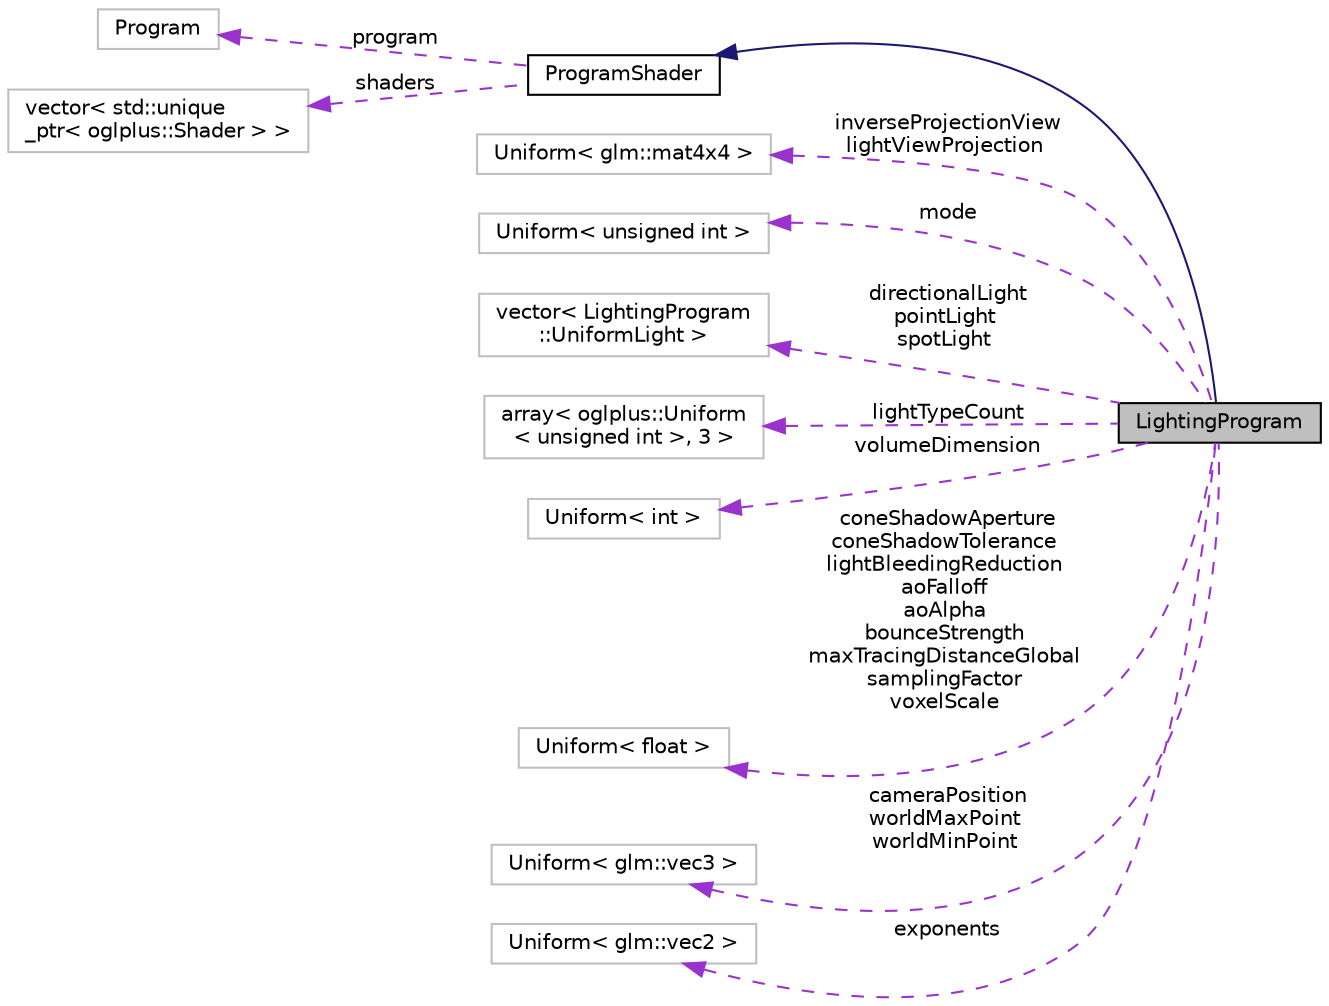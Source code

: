 digraph "LightingProgram"
{
 // INTERACTIVE_SVG=YES
 // LATEX_PDF_SIZE
  edge [fontname="Helvetica",fontsize="10",labelfontname="Helvetica",labelfontsize="10"];
  node [fontname="Helvetica",fontsize="10",shape=record];
  rankdir="LR";
  Node1 [label="LightingProgram",height=0.2,width=0.4,color="black", fillcolor="grey75", style="filled", fontcolor="black",tooltip="Contains all necessary uniforms for the DeferredHandler's lighting program for light pass."];
  Node2 -> Node1 [dir="back",color="midnightblue",fontsize="10",style="solid",fontname="Helvetica"];
  Node2 [label="ProgramShader",height=0.2,width=0.4,color="black", fillcolor="white", style="filled",URL="$class_program_shader.html",tooltip="Base class for each program shader used in deferred rendering"];
  Node3 -> Node2 [dir="back",color="darkorchid3",fontsize="10",style="dashed",label=" program" ,fontname="Helvetica"];
  Node3 [label="Program",height=0.2,width=0.4,color="grey75", fillcolor="white", style="filled",tooltip=" "];
  Node4 -> Node2 [dir="back",color="darkorchid3",fontsize="10",style="dashed",label=" shaders" ,fontname="Helvetica"];
  Node4 [label="vector\< std::unique\l_ptr\< oglplus::Shader \> \>",height=0.2,width=0.4,color="grey75", fillcolor="white", style="filled",tooltip=" "];
  Node5 -> Node1 [dir="back",color="darkorchid3",fontsize="10",style="dashed",label=" inverseProjectionView\nlightViewProjection" ,fontname="Helvetica"];
  Node5 [label="Uniform\< glm::mat4x4 \>",height=0.2,width=0.4,color="grey75", fillcolor="white", style="filled",tooltip=" "];
  Node6 -> Node1 [dir="back",color="darkorchid3",fontsize="10",style="dashed",label=" mode" ,fontname="Helvetica"];
  Node6 [label="Uniform\< unsigned int \>",height=0.2,width=0.4,color="grey75", fillcolor="white", style="filled",tooltip=" "];
  Node7 -> Node1 [dir="back",color="darkorchid3",fontsize="10",style="dashed",label=" directionalLight\npointLight\nspotLight" ,fontname="Helvetica"];
  Node7 [label="vector\< LightingProgram\l::UniformLight \>",height=0.2,width=0.4,color="grey75", fillcolor="white", style="filled",tooltip=" "];
  Node8 -> Node1 [dir="back",color="darkorchid3",fontsize="10",style="dashed",label=" lightTypeCount" ,fontname="Helvetica"];
  Node8 [label="array\< oglplus::Uniform\l\< unsigned int \>, 3 \>",height=0.2,width=0.4,color="grey75", fillcolor="white", style="filled",tooltip=" "];
  Node9 -> Node1 [dir="back",color="darkorchid3",fontsize="10",style="dashed",label=" volumeDimension" ,fontname="Helvetica"];
  Node9 [label="Uniform\< int \>",height=0.2,width=0.4,color="grey75", fillcolor="white", style="filled",tooltip=" "];
  Node10 -> Node1 [dir="back",color="darkorchid3",fontsize="10",style="dashed",label=" coneShadowAperture\nconeShadowTolerance\nlightBleedingReduction\naoFalloff\naoAlpha\nbounceStrength\nmaxTracingDistanceGlobal\nsamplingFactor\nvoxelScale" ,fontname="Helvetica"];
  Node10 [label="Uniform\< float \>",height=0.2,width=0.4,color="grey75", fillcolor="white", style="filled",tooltip=" "];
  Node11 -> Node1 [dir="back",color="darkorchid3",fontsize="10",style="dashed",label=" cameraPosition\nworldMaxPoint\nworldMinPoint" ,fontname="Helvetica"];
  Node11 [label="Uniform\< glm::vec3 \>",height=0.2,width=0.4,color="grey75", fillcolor="white", style="filled",tooltip=" "];
  Node12 -> Node1 [dir="back",color="darkorchid3",fontsize="10",style="dashed",label=" exponents" ,fontname="Helvetica"];
  Node12 [label="Uniform\< glm::vec2 \>",height=0.2,width=0.4,color="grey75", fillcolor="white", style="filled",tooltip=" "];
}
